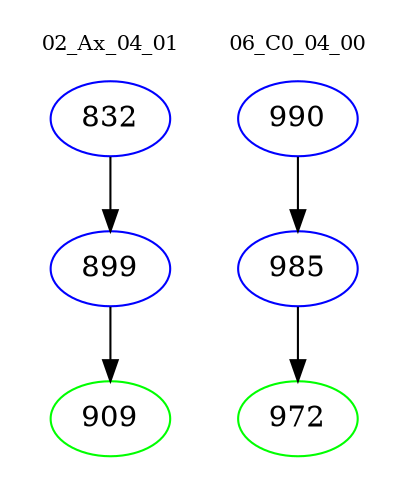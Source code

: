 digraph{
subgraph cluster_0 {
color = white
label = "02_Ax_04_01";
fontsize=10;
T0_832 [label="832", color="blue"]
T0_832 -> T0_899 [color="black"]
T0_899 [label="899", color="blue"]
T0_899 -> T0_909 [color="black"]
T0_909 [label="909", color="green"]
}
subgraph cluster_1 {
color = white
label = "06_C0_04_00";
fontsize=10;
T1_990 [label="990", color="blue"]
T1_990 -> T1_985 [color="black"]
T1_985 [label="985", color="blue"]
T1_985 -> T1_972 [color="black"]
T1_972 [label="972", color="green"]
}
}
